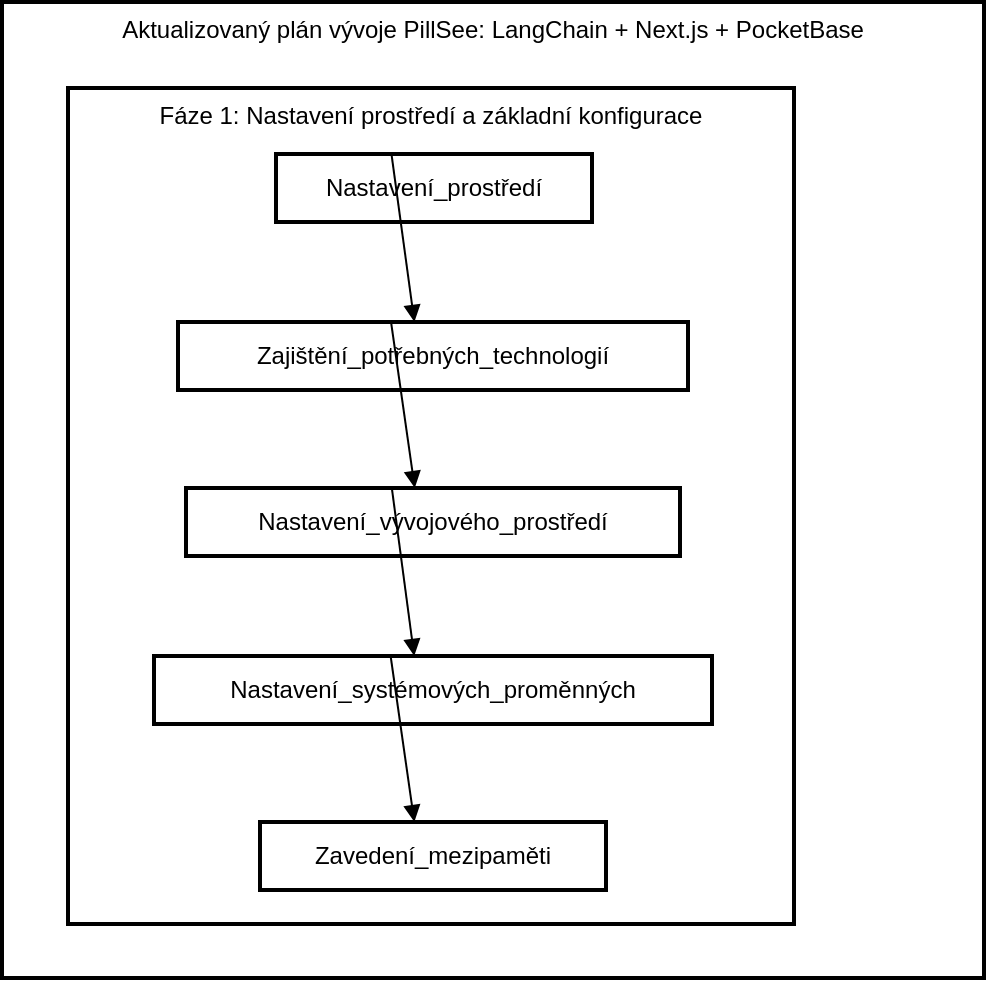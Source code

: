 <mxfile version="24.7.6">
  <diagram name="Stránka-1" id="6ykChMME9OoKXxeW2pP7">
    <mxGraphModel>
      <root>
        <mxCell id="0" />
        <mxCell id="1" parent="0" />
        <mxCell id="2" value="Aktualizovaný plán vývoje PillSee: LangChain + Next.js + PocketBase" style="whiteSpace=wrap;strokeWidth=2;verticalAlign=top;" vertex="1" parent="1">
          <mxGeometry width="491" height="488" as="geometry" />
        </mxCell>
        <mxCell id="3" value="Fáze 1: Nastavení prostředí a základní konfigurace" style="whiteSpace=wrap;strokeWidth=2;verticalAlign=top;" vertex="1" parent="2">
          <mxGeometry x="33" y="43" width="363" height="418" as="geometry" />
        </mxCell>
        <mxCell id="4" value="Zajištění_potřebných_technologií" style="whiteSpace=wrap;strokeWidth=2;" vertex="1" parent="3">
          <mxGeometry x="55" y="117" width="255" height="34" as="geometry" />
        </mxCell>
        <mxCell id="5" value="Nastavení_prostředí" style="whiteSpace=wrap;strokeWidth=2;" vertex="1" parent="3">
          <mxGeometry x="104" y="33" width="158" height="34" as="geometry" />
        </mxCell>
        <mxCell id="6" value="Nastavení_vývojového_prostředí" style="whiteSpace=wrap;strokeWidth=2;" vertex="1" parent="3">
          <mxGeometry x="59" y="200" width="247" height="34" as="geometry" />
        </mxCell>
        <mxCell id="7" value="Nastavení_systémových_proměnných" style="whiteSpace=wrap;strokeWidth=2;" vertex="1" parent="3">
          <mxGeometry x="43" y="284" width="279" height="34" as="geometry" />
        </mxCell>
        <mxCell id="8" value="Zavedení_mezipaměti" style="whiteSpace=wrap;strokeWidth=2;" vertex="1" parent="3">
          <mxGeometry x="96" y="367" width="173" height="34" as="geometry" />
        </mxCell>
        <mxCell id="9" value="" style="curved=1;startArrow=none;endArrow=block;exitX=0.29;exitY=-0.28;entryX=0.37;entryY=-1.28;" edge="1" parent="3" source="5" target="4">
          <mxGeometry relative="1" as="geometry">
            <Array as="points" />
          </mxGeometry>
        </mxCell>
        <mxCell id="10" value="" style="curved=1;startArrow=none;endArrow=block;exitX=0.37;exitY=-0.29;entryX=0.37;entryY=-1.26;" edge="1" parent="3" source="4" target="6">
          <mxGeometry relative="1" as="geometry">
            <Array as="points" />
          </mxGeometry>
        </mxCell>
        <mxCell id="11" value="" style="curved=1;startArrow=none;endArrow=block;exitX=0.37;exitY=-0.28;entryX=0.38;entryY=-1.28;" edge="1" parent="3" source="6" target="7">
          <mxGeometry relative="1" as="geometry">
            <Array as="points" />
          </mxGeometry>
        </mxCell>
        <mxCell id="12" value="" style="curved=1;startArrow=none;endArrow=block;exitX=0.38;exitY=-0.29;entryX=0.31;entryY=-1.26;" edge="1" parent="3" source="7" target="8">
          <mxGeometry relative="1" as="geometry">
            <Array as="points" />
          </mxGeometry>
        </mxCell>
      </root>
    </mxGraphModel>
  </diagram>
</mxfile>
